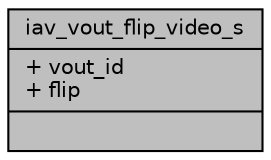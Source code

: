 digraph "iav_vout_flip_video_s"
{
 // INTERACTIVE_SVG=YES
 // LATEX_PDF_SIZE
  bgcolor="transparent";
  edge [fontname="Helvetica",fontsize="10",labelfontname="Helvetica",labelfontsize="10"];
  node [fontname="Helvetica",fontsize="10",shape=record];
  Node1 [label="{iav_vout_flip_video_s\n|+ vout_id\l+ flip\l|}",height=0.2,width=0.4,color="black", fillcolor="grey75", style="filled", fontcolor="black",tooltip=" "];
}
